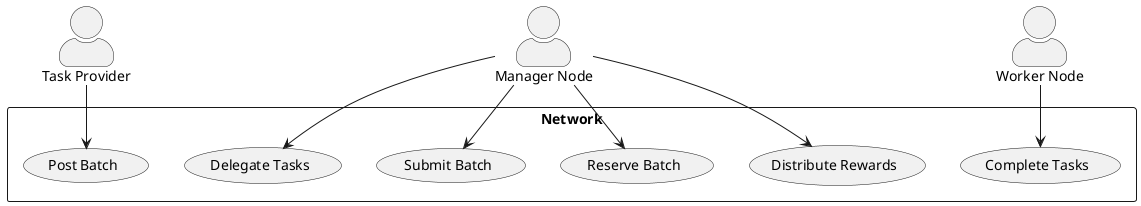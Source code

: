 @startuml
!define USECASE_USECASE
skinparam actorStyle awesome

actor "Task Provider" as TP
actor "Manager Node" as MN
actor "Worker Node" as WN

rectangle "Network" {
    (Post Batch) as UC1
    (Reserve Batch) as UC2
    (Submit Batch) as UC3
    (Delegate Tasks) as UC4
    (Complete Tasks) as UC5
    (Distribute Rewards) as UC7


    TP --> UC1
    
    MN --> UC2
    MN --> UC3
    MN --> UC4
    WN --> UC5
    MN --> UC7
}

@enduml
